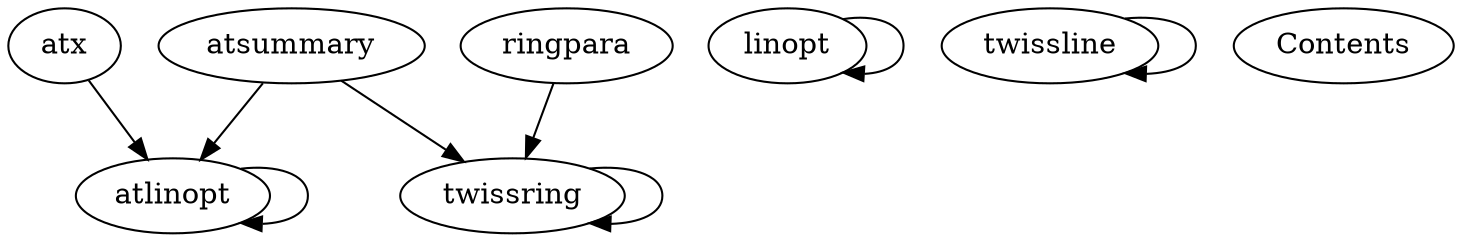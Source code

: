 /* Created by mdot for Matlab */
digraph m2html {
  atlinopt -> atlinopt;
  atsummary -> atlinopt;
  atsummary -> twissring;
  atx -> atlinopt;
  linopt -> linopt;
  ringpara -> twissring;
  twissline -> twissline;
  twissring -> twissring;

  Contents [URL="Contents.html"];
  atlinopt [URL="atlinopt.html"];
  atsummary [URL="atsummary.html"];
  atx [URL="atx.html"];
  linopt [URL="linopt.html"];
  ringpara [URL="ringpara.html"];
  twissline [URL="twissline.html"];
  twissring [URL="twissring.html"];
}